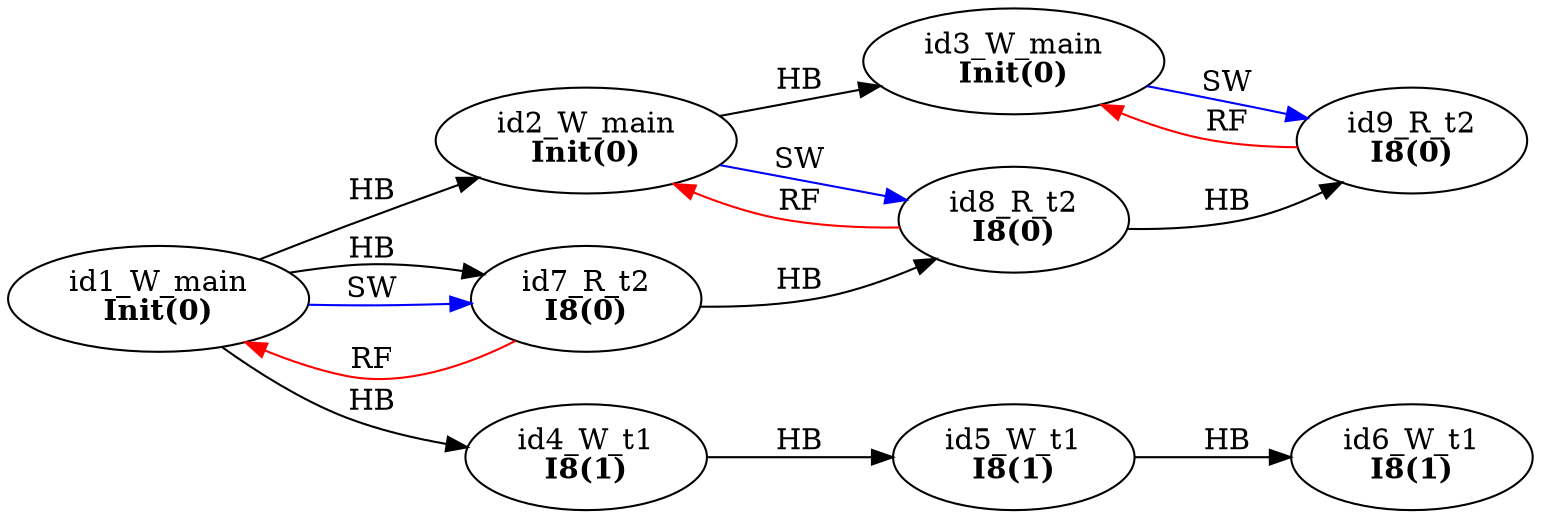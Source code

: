 digraph memory_model {
rankdir=LR;
splines=true; esep=0.5;
id1_W_main -> id2_W_main [label = "HB", color="black"];
id2_W_main -> id3_W_main [label = "HB", color="black"];
id4_W_t1 -> id5_W_t1 [label = "HB", color="black"];
id5_W_t1 -> id6_W_t1 [label = "HB", color="black"];
id7_R_t2 -> id8_R_t2 [label = "HB", color="black"];
id8_R_t2 -> id9_R_t2 [label = "HB", color="black"];
id1_W_main -> id4_W_t1 [label = "HB", color="black"];
id1_W_main -> id7_R_t2 [label = "HB", color="black"];
id7_R_t2 -> id1_W_main [label = "RF", color="red"];
id8_R_t2 -> id2_W_main [label = "RF", color="red"];
id9_R_t2 -> id3_W_main [label = "RF", color="red"];
id1_W_main -> id7_R_t2 [label = "SW", color="blue"];
id2_W_main -> id8_R_t2 [label = "SW", color="blue"];
id3_W_main -> id9_R_t2 [label = "SW", color="blue"];
id1_W_main [label=<id1_W_main<br/><B>Init(0)</B>>, pos="2.5,6!"]
id2_W_main [label=<id2_W_main<br/><B>Init(0)</B>>, pos="2.5,4!"]
id3_W_main [label=<id3_W_main<br/><B>Init(0)</B>>, pos="2.5,2!"]
id4_W_t1 [label=<id4_W_t1<br/><B>I8(1)</B>>, pos="0,0!"]
id5_W_t1 [label=<id5_W_t1<br/><B>I8(1)</B>>, pos="0,-2!"]
id6_W_t1 [label=<id6_W_t1<br/><B>I8(1)</B>>, pos="0,-4!"]
id7_R_t2 [label=<id7_R_t2<br/><B>I8(0)</B>>, pos="5,0!"]
id8_R_t2 [label=<id8_R_t2<br/><B>I8(0)</B>>, pos="5,-2!"]
id9_R_t2 [label=<id9_R_t2<br/><B>I8(0)</B>>, pos="5,-4!"]
}